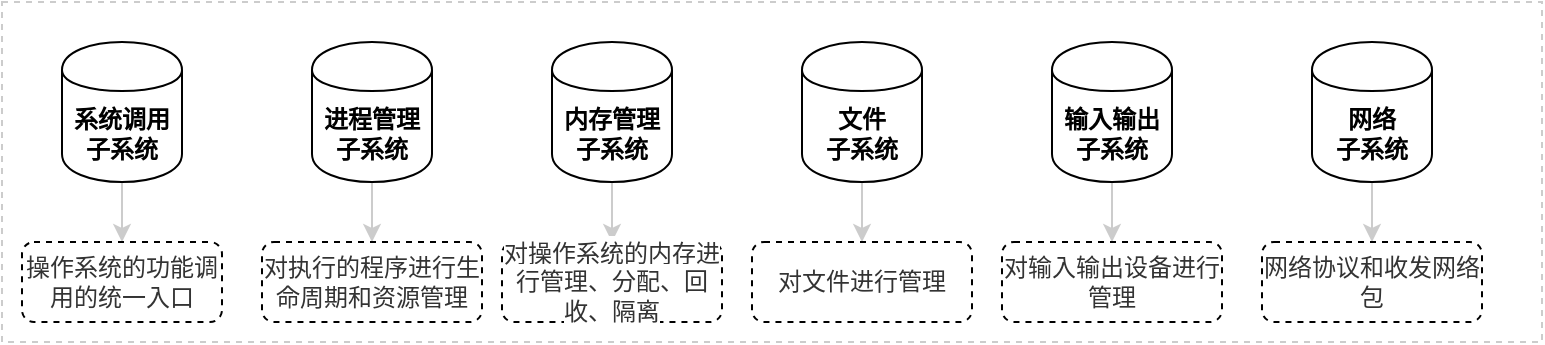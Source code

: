 <mxfile version="12.9.3" type="github">
  <diagram id="j6NRjxbkbpJI79oGe0iM" name="第 1 页">
    <mxGraphModel dx="925" dy="508" grid="1" gridSize="10" guides="1" tooltips="1" connect="1" arrows="1" fold="1" page="1" pageScale="1" pageWidth="827" pageHeight="1169" math="0" shadow="0">
      <root>
        <mxCell id="0" />
        <mxCell id="1" parent="0" />
        <mxCell id="Zp8qZqB0FbRDcI97wTCX-1" value="" style="rounded=0;whiteSpace=wrap;html=1;dashed=1;strokeColor=#CCCCCC;" vertex="1" parent="1">
          <mxGeometry x="20" y="270" width="770" height="170" as="geometry" />
        </mxCell>
        <mxCell id="Zp8qZqB0FbRDcI97wTCX-17" style="edgeStyle=orthogonalEdgeStyle;rounded=0;orthogonalLoop=1;jettySize=auto;html=1;entryX=0.5;entryY=0;entryDx=0;entryDy=0;strokeColor=#CCCCCC;" edge="1" parent="1" source="Zp8qZqB0FbRDcI97wTCX-2" target="Zp8qZqB0FbRDcI97wTCX-8">
          <mxGeometry relative="1" as="geometry" />
        </mxCell>
        <mxCell id="Zp8qZqB0FbRDcI97wTCX-2" value="系统调用子系统" style="shape=cylinder;whiteSpace=wrap;html=1;boundedLbl=1;backgroundOutline=1;fontStyle=1" vertex="1" parent="1">
          <mxGeometry x="50" y="290" width="60" height="70" as="geometry" />
        </mxCell>
        <mxCell id="Zp8qZqB0FbRDcI97wTCX-18" style="edgeStyle=orthogonalEdgeStyle;rounded=0;orthogonalLoop=1;jettySize=auto;html=1;entryX=0.5;entryY=0;entryDx=0;entryDy=0;strokeColor=#CCCCCC;" edge="1" parent="1" source="Zp8qZqB0FbRDcI97wTCX-3" target="Zp8qZqB0FbRDcI97wTCX-9">
          <mxGeometry relative="1" as="geometry" />
        </mxCell>
        <mxCell id="Zp8qZqB0FbRDcI97wTCX-3" value="进程管理子系统" style="shape=cylinder;whiteSpace=wrap;html=1;boundedLbl=1;backgroundOutline=1;fontStyle=1" vertex="1" parent="1">
          <mxGeometry x="175" y="290" width="60" height="70" as="geometry" />
        </mxCell>
        <mxCell id="Zp8qZqB0FbRDcI97wTCX-19" style="edgeStyle=orthogonalEdgeStyle;rounded=0;orthogonalLoop=1;jettySize=auto;html=1;entryX=0.5;entryY=0;entryDx=0;entryDy=0;strokeColor=#CCCCCC;" edge="1" parent="1" source="Zp8qZqB0FbRDcI97wTCX-4" target="Zp8qZqB0FbRDcI97wTCX-10">
          <mxGeometry relative="1" as="geometry" />
        </mxCell>
        <mxCell id="Zp8qZqB0FbRDcI97wTCX-4" value="内存管理子系统" style="shape=cylinder;whiteSpace=wrap;html=1;boundedLbl=1;backgroundOutline=1;fontStyle=1" vertex="1" parent="1">
          <mxGeometry x="295" y="290" width="60" height="70" as="geometry" />
        </mxCell>
        <mxCell id="Zp8qZqB0FbRDcI97wTCX-20" style="edgeStyle=orthogonalEdgeStyle;rounded=0;orthogonalLoop=1;jettySize=auto;html=1;entryX=0.5;entryY=0;entryDx=0;entryDy=0;strokeColor=#CCCCCC;" edge="1" parent="1" source="Zp8qZqB0FbRDcI97wTCX-5" target="Zp8qZqB0FbRDcI97wTCX-11">
          <mxGeometry relative="1" as="geometry" />
        </mxCell>
        <mxCell id="Zp8qZqB0FbRDcI97wTCX-5" value="文件&lt;br&gt;子系统" style="shape=cylinder;whiteSpace=wrap;html=1;boundedLbl=1;backgroundOutline=1;fontStyle=1" vertex="1" parent="1">
          <mxGeometry x="420" y="290" width="60" height="70" as="geometry" />
        </mxCell>
        <mxCell id="Zp8qZqB0FbRDcI97wTCX-21" style="edgeStyle=orthogonalEdgeStyle;rounded=0;orthogonalLoop=1;jettySize=auto;html=1;entryX=0.5;entryY=0;entryDx=0;entryDy=0;strokeColor=#CCCCCC;" edge="1" parent="1" source="Zp8qZqB0FbRDcI97wTCX-6" target="Zp8qZqB0FbRDcI97wTCX-12">
          <mxGeometry relative="1" as="geometry" />
        </mxCell>
        <mxCell id="Zp8qZqB0FbRDcI97wTCX-6" value="输入输出子系统" style="shape=cylinder;whiteSpace=wrap;html=1;boundedLbl=1;backgroundOutline=1;fontStyle=1" vertex="1" parent="1">
          <mxGeometry x="545" y="290" width="60" height="70" as="geometry" />
        </mxCell>
        <mxCell id="Zp8qZqB0FbRDcI97wTCX-22" style="edgeStyle=orthogonalEdgeStyle;rounded=0;orthogonalLoop=1;jettySize=auto;html=1;entryX=0.5;entryY=0;entryDx=0;entryDy=0;strokeColor=#CCCCCC;" edge="1" parent="1" source="Zp8qZqB0FbRDcI97wTCX-7" target="Zp8qZqB0FbRDcI97wTCX-13">
          <mxGeometry relative="1" as="geometry" />
        </mxCell>
        <mxCell id="Zp8qZqB0FbRDcI97wTCX-7" value="网络&lt;br&gt;子系统" style="shape=cylinder;whiteSpace=wrap;html=1;boundedLbl=1;backgroundOutline=1;fontStyle=1" vertex="1" parent="1">
          <mxGeometry x="675" y="290" width="60" height="70" as="geometry" />
        </mxCell>
        <mxCell id="Zp8qZqB0FbRDcI97wTCX-8" value="&lt;span style=&quot;color: rgb(51 , 51 , 51) ; font-family: &amp;#34;open sans&amp;#34; , &amp;#34;clear sans&amp;#34; , &amp;#34;helvetica neue&amp;#34; , &amp;#34;helvetica&amp;#34; , &amp;#34;arial&amp;#34; , sans-serif ; white-space: pre-wrap ; background-color: rgb(255 , 255 , 255)&quot;&gt;&lt;font style=&quot;font-size: 12px&quot;&gt;操作系统的功能调用的统一入口&lt;/font&gt;&lt;/span&gt;" style="rounded=1;whiteSpace=wrap;html=1;dashed=1;" vertex="1" parent="1">
          <mxGeometry x="30" y="390" width="100" height="40" as="geometry" />
        </mxCell>
        <mxCell id="Zp8qZqB0FbRDcI97wTCX-9" value="&lt;span style=&quot;color: rgb(51 , 51 , 51) ; font-family: &amp;#34;open sans&amp;#34; , &amp;#34;clear sans&amp;#34; , &amp;#34;helvetica neue&amp;#34; , &amp;#34;helvetica&amp;#34; , &amp;#34;arial&amp;#34; , sans-serif ; white-space: pre-wrap ; background-color: rgb(255 , 255 , 255)&quot;&gt;&lt;font style=&quot;font-size: 12px&quot;&gt;对执行的程序进行生命周期和资源管理&lt;/font&gt;&lt;/span&gt;" style="rounded=1;whiteSpace=wrap;html=1;dashed=1;" vertex="1" parent="1">
          <mxGeometry x="150" y="390" width="110" height="40" as="geometry" />
        </mxCell>
        <mxCell id="Zp8qZqB0FbRDcI97wTCX-10" value="&lt;span style=&quot;color: rgb(51 , 51 , 51) ; font-family: &amp;#34;open sans&amp;#34; , &amp;#34;clear sans&amp;#34; , &amp;#34;helvetica neue&amp;#34; , &amp;#34;helvetica&amp;#34; , &amp;#34;arial&amp;#34; , sans-serif ; white-space: pre-wrap ; background-color: rgb(255 , 255 , 255)&quot;&gt;&lt;font style=&quot;font-size: 12px&quot;&gt;对操作系统的内存进行管理、分配、回收、隔离&lt;/font&gt;&lt;/span&gt;" style="rounded=1;whiteSpace=wrap;html=1;dashed=1;" vertex="1" parent="1">
          <mxGeometry x="270" y="390" width="110" height="40" as="geometry" />
        </mxCell>
        <mxCell id="Zp8qZqB0FbRDcI97wTCX-11" value="&lt;span style=&quot;color: rgb(51 , 51 , 51) ; font-family: &amp;#34;open sans&amp;#34; , &amp;#34;clear sans&amp;#34; , &amp;#34;helvetica neue&amp;#34; , &amp;#34;helvetica&amp;#34; , &amp;#34;arial&amp;#34; , sans-serif ; white-space: pre-wrap ; background-color: rgb(255 , 255 , 255)&quot;&gt;&lt;font style=&quot;font-size: 12px&quot;&gt;对文件进行管理&lt;/font&gt;&lt;/span&gt;" style="rounded=1;whiteSpace=wrap;html=1;dashed=1;" vertex="1" parent="1">
          <mxGeometry x="395" y="390" width="110" height="40" as="geometry" />
        </mxCell>
        <mxCell id="Zp8qZqB0FbRDcI97wTCX-12" value="&lt;span style=&quot;color: rgb(51 , 51 , 51) ; font-family: &amp;#34;open sans&amp;#34; , &amp;#34;clear sans&amp;#34; , &amp;#34;helvetica neue&amp;#34; , &amp;#34;helvetica&amp;#34; , &amp;#34;arial&amp;#34; , sans-serif ; white-space: pre-wrap ; background-color: rgb(255 , 255 , 255)&quot;&gt;&lt;font style=&quot;font-size: 12px&quot;&gt;对输入输出设备进行管理&lt;/font&gt;&lt;/span&gt;" style="rounded=1;whiteSpace=wrap;html=1;dashed=1;" vertex="1" parent="1">
          <mxGeometry x="520" y="390" width="110" height="40" as="geometry" />
        </mxCell>
        <mxCell id="Zp8qZqB0FbRDcI97wTCX-13" value="&lt;span style=&quot;color: rgb(51 , 51 , 51) ; font-family: &amp;#34;open sans&amp;#34; , &amp;#34;clear sans&amp;#34; , &amp;#34;helvetica neue&amp;#34; , &amp;#34;helvetica&amp;#34; , &amp;#34;arial&amp;#34; , sans-serif ; white-space: pre-wrap ; background-color: rgb(255 , 255 , 255)&quot;&gt;&lt;font style=&quot;font-size: 12px&quot;&gt;网络协议和收发网络包&lt;/font&gt;&lt;/span&gt;" style="rounded=1;whiteSpace=wrap;html=1;dashed=1;" vertex="1" parent="1">
          <mxGeometry x="650" y="390" width="110" height="40" as="geometry" />
        </mxCell>
      </root>
    </mxGraphModel>
  </diagram>
</mxfile>
